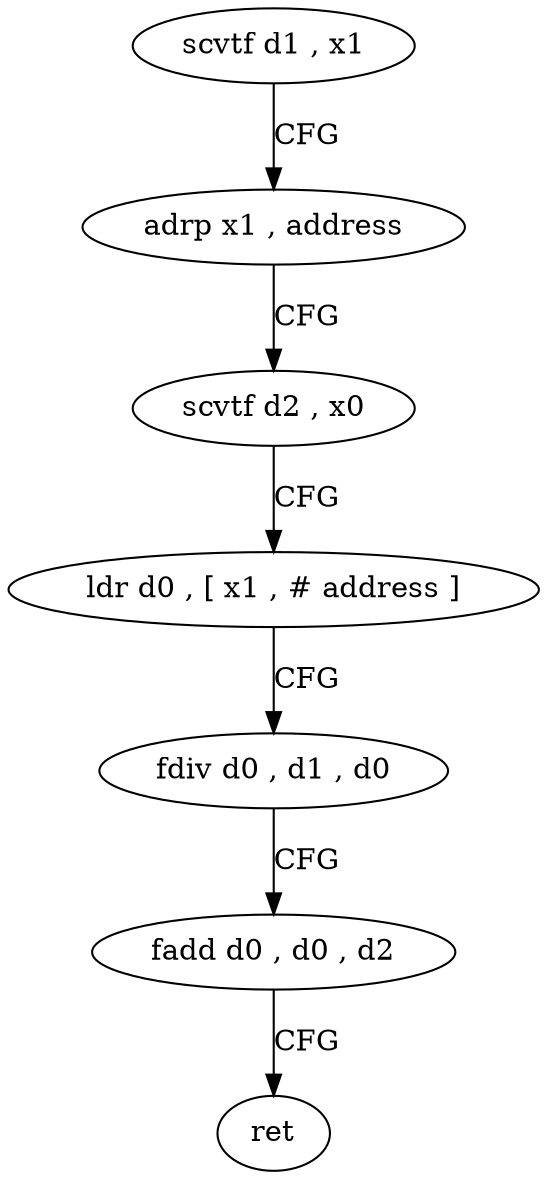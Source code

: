 digraph "func" {
"263824" [label = "scvtf d1 , x1" ]
"263828" [label = "adrp x1 , address" ]
"263832" [label = "scvtf d2 , x0" ]
"263836" [label = "ldr d0 , [ x1 , # address ]" ]
"263840" [label = "fdiv d0 , d1 , d0" ]
"263844" [label = "fadd d0 , d0 , d2" ]
"263848" [label = "ret" ]
"263824" -> "263828" [ label = "CFG" ]
"263828" -> "263832" [ label = "CFG" ]
"263832" -> "263836" [ label = "CFG" ]
"263836" -> "263840" [ label = "CFG" ]
"263840" -> "263844" [ label = "CFG" ]
"263844" -> "263848" [ label = "CFG" ]
}
